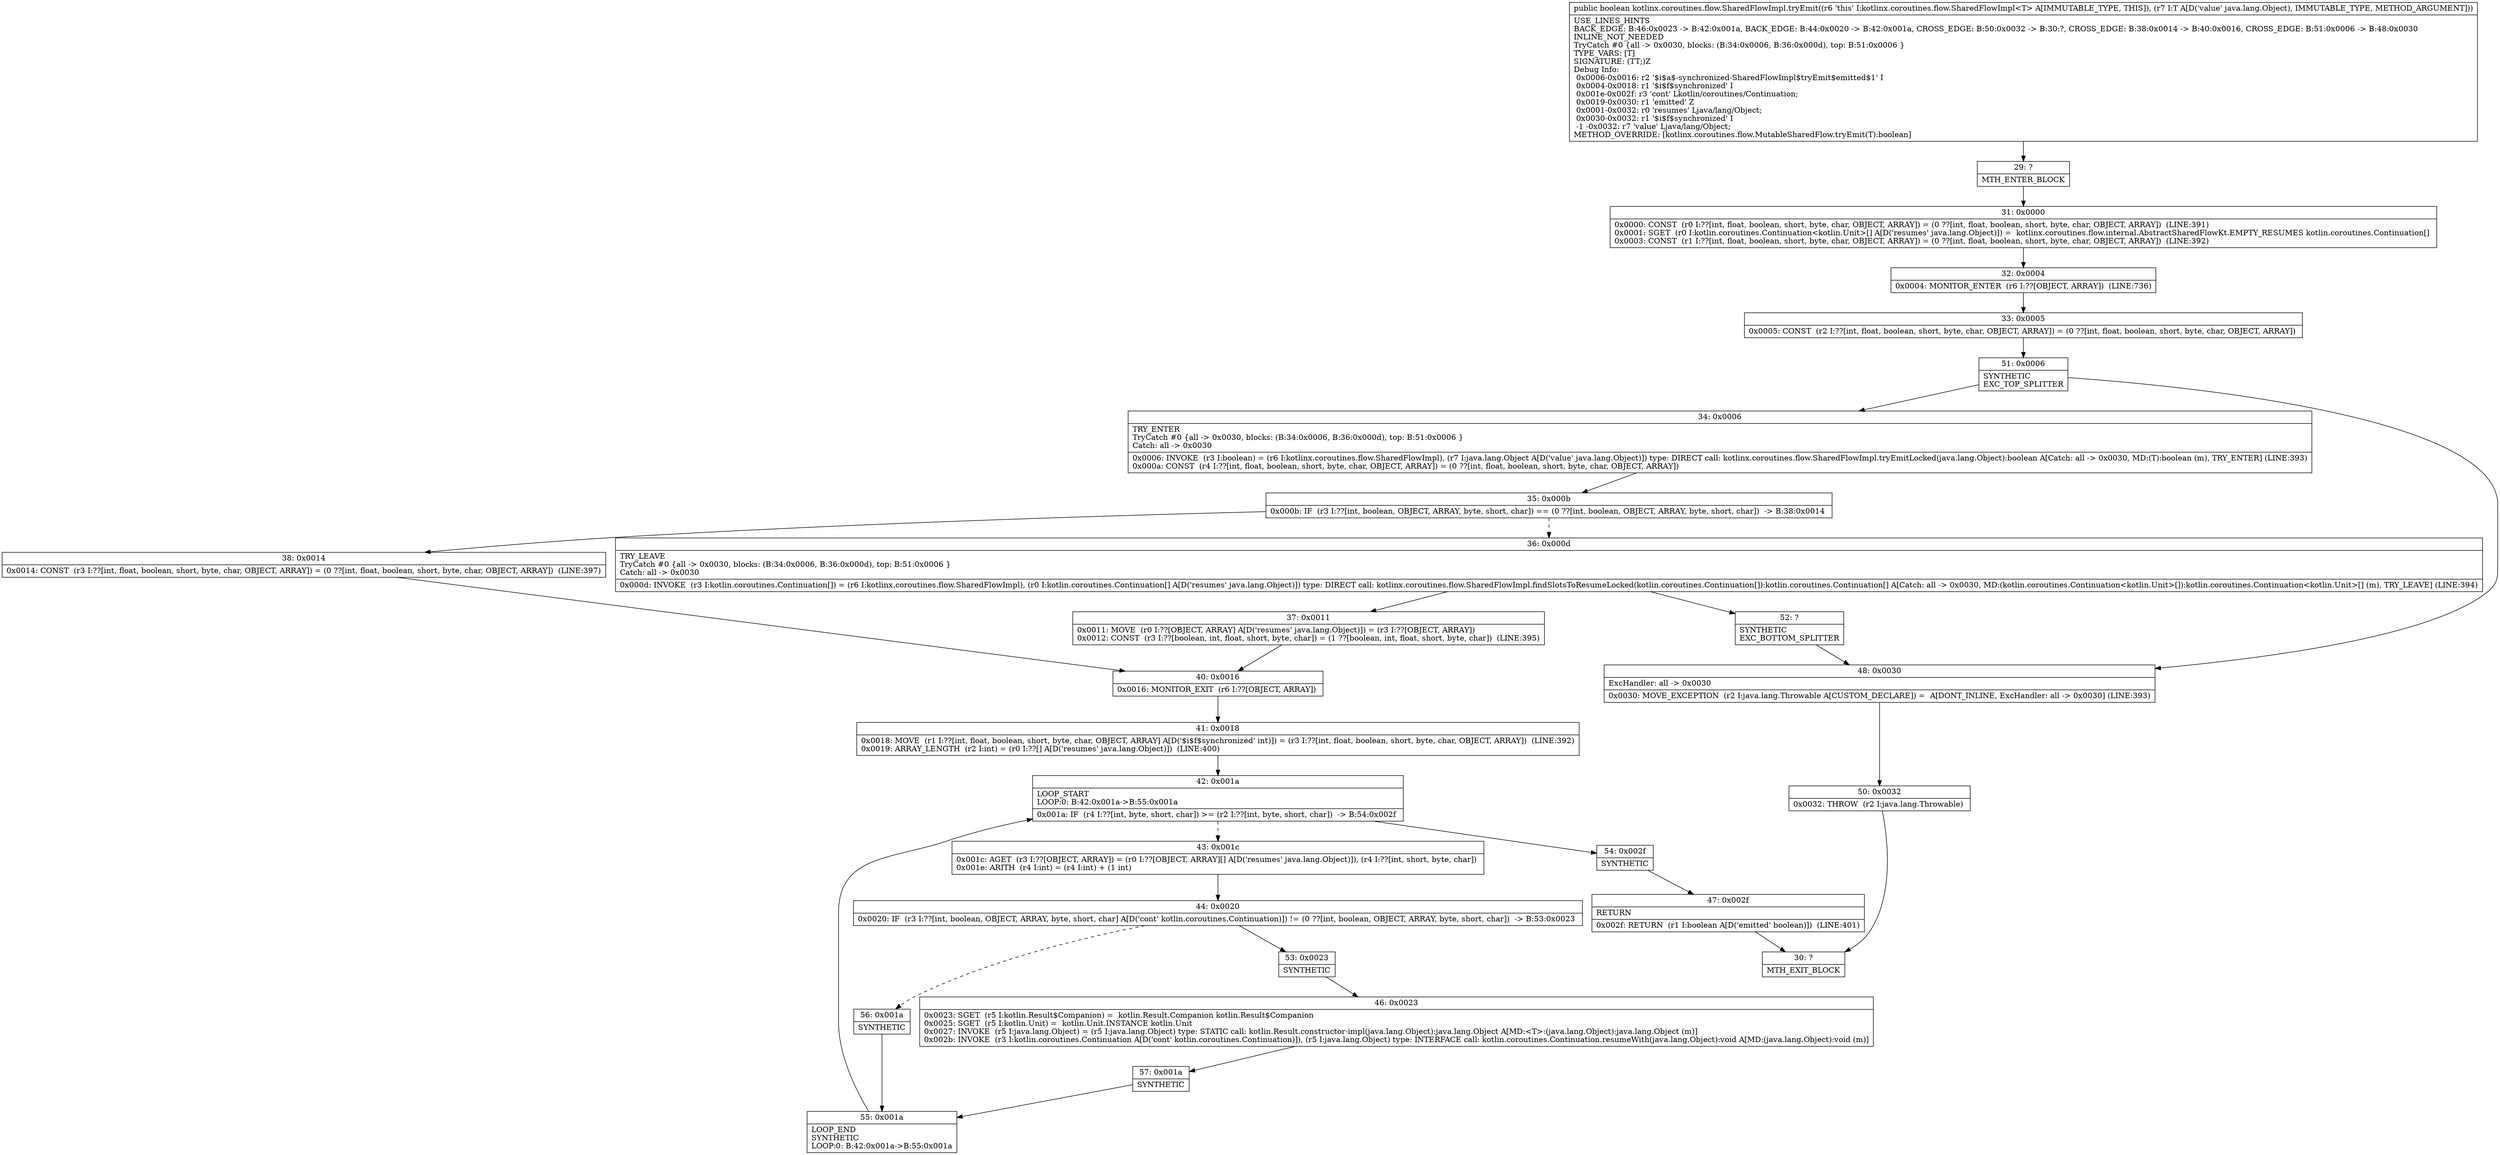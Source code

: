 digraph "CFG forkotlinx.coroutines.flow.SharedFlowImpl.tryEmit(Ljava\/lang\/Object;)Z" {
Node_29 [shape=record,label="{29\:\ ?|MTH_ENTER_BLOCK\l}"];
Node_31 [shape=record,label="{31\:\ 0x0000|0x0000: CONST  (r0 I:??[int, float, boolean, short, byte, char, OBJECT, ARRAY]) = (0 ??[int, float, boolean, short, byte, char, OBJECT, ARRAY])  (LINE:391)\l0x0001: SGET  (r0 I:kotlin.coroutines.Continuation\<kotlin.Unit\>[] A[D('resumes' java.lang.Object)]) =  kotlinx.coroutines.flow.internal.AbstractSharedFlowKt.EMPTY_RESUMES kotlin.coroutines.Continuation[] \l0x0003: CONST  (r1 I:??[int, float, boolean, short, byte, char, OBJECT, ARRAY]) = (0 ??[int, float, boolean, short, byte, char, OBJECT, ARRAY])  (LINE:392)\l}"];
Node_32 [shape=record,label="{32\:\ 0x0004|0x0004: MONITOR_ENTER  (r6 I:??[OBJECT, ARRAY])  (LINE:736)\l}"];
Node_33 [shape=record,label="{33\:\ 0x0005|0x0005: CONST  (r2 I:??[int, float, boolean, short, byte, char, OBJECT, ARRAY]) = (0 ??[int, float, boolean, short, byte, char, OBJECT, ARRAY]) \l}"];
Node_51 [shape=record,label="{51\:\ 0x0006|SYNTHETIC\lEXC_TOP_SPLITTER\l}"];
Node_34 [shape=record,label="{34\:\ 0x0006|TRY_ENTER\lTryCatch #0 \{all \-\> 0x0030, blocks: (B:34:0x0006, B:36:0x000d), top: B:51:0x0006 \}\lCatch: all \-\> 0x0030\l|0x0006: INVOKE  (r3 I:boolean) = (r6 I:kotlinx.coroutines.flow.SharedFlowImpl), (r7 I:java.lang.Object A[D('value' java.lang.Object)]) type: DIRECT call: kotlinx.coroutines.flow.SharedFlowImpl.tryEmitLocked(java.lang.Object):boolean A[Catch: all \-\> 0x0030, MD:(T):boolean (m), TRY_ENTER] (LINE:393)\l0x000a: CONST  (r4 I:??[int, float, boolean, short, byte, char, OBJECT, ARRAY]) = (0 ??[int, float, boolean, short, byte, char, OBJECT, ARRAY]) \l}"];
Node_35 [shape=record,label="{35\:\ 0x000b|0x000b: IF  (r3 I:??[int, boolean, OBJECT, ARRAY, byte, short, char]) == (0 ??[int, boolean, OBJECT, ARRAY, byte, short, char])  \-\> B:38:0x0014 \l}"];
Node_36 [shape=record,label="{36\:\ 0x000d|TRY_LEAVE\lTryCatch #0 \{all \-\> 0x0030, blocks: (B:34:0x0006, B:36:0x000d), top: B:51:0x0006 \}\lCatch: all \-\> 0x0030\l|0x000d: INVOKE  (r3 I:kotlin.coroutines.Continuation[]) = (r6 I:kotlinx.coroutines.flow.SharedFlowImpl), (r0 I:kotlin.coroutines.Continuation[] A[D('resumes' java.lang.Object)]) type: DIRECT call: kotlinx.coroutines.flow.SharedFlowImpl.findSlotsToResumeLocked(kotlin.coroutines.Continuation[]):kotlin.coroutines.Continuation[] A[Catch: all \-\> 0x0030, MD:(kotlin.coroutines.Continuation\<kotlin.Unit\>[]):kotlin.coroutines.Continuation\<kotlin.Unit\>[] (m), TRY_LEAVE] (LINE:394)\l}"];
Node_37 [shape=record,label="{37\:\ 0x0011|0x0011: MOVE  (r0 I:??[OBJECT, ARRAY] A[D('resumes' java.lang.Object)]) = (r3 I:??[OBJECT, ARRAY]) \l0x0012: CONST  (r3 I:??[boolean, int, float, short, byte, char]) = (1 ??[boolean, int, float, short, byte, char])  (LINE:395)\l}"];
Node_40 [shape=record,label="{40\:\ 0x0016|0x0016: MONITOR_EXIT  (r6 I:??[OBJECT, ARRAY]) \l}"];
Node_41 [shape=record,label="{41\:\ 0x0018|0x0018: MOVE  (r1 I:??[int, float, boolean, short, byte, char, OBJECT, ARRAY] A[D('$i$f$synchronized' int)]) = (r3 I:??[int, float, boolean, short, byte, char, OBJECT, ARRAY])  (LINE:392)\l0x0019: ARRAY_LENGTH  (r2 I:int) = (r0 I:??[] A[D('resumes' java.lang.Object)])  (LINE:400)\l}"];
Node_42 [shape=record,label="{42\:\ 0x001a|LOOP_START\lLOOP:0: B:42:0x001a\-\>B:55:0x001a\l|0x001a: IF  (r4 I:??[int, byte, short, char]) \>= (r2 I:??[int, byte, short, char])  \-\> B:54:0x002f \l}"];
Node_43 [shape=record,label="{43\:\ 0x001c|0x001c: AGET  (r3 I:??[OBJECT, ARRAY]) = (r0 I:??[OBJECT, ARRAY][] A[D('resumes' java.lang.Object)]), (r4 I:??[int, short, byte, char]) \l0x001e: ARITH  (r4 I:int) = (r4 I:int) + (1 int) \l}"];
Node_44 [shape=record,label="{44\:\ 0x0020|0x0020: IF  (r3 I:??[int, boolean, OBJECT, ARRAY, byte, short, char] A[D('cont' kotlin.coroutines.Continuation)]) != (0 ??[int, boolean, OBJECT, ARRAY, byte, short, char])  \-\> B:53:0x0023 \l}"];
Node_53 [shape=record,label="{53\:\ 0x0023|SYNTHETIC\l}"];
Node_46 [shape=record,label="{46\:\ 0x0023|0x0023: SGET  (r5 I:kotlin.Result$Companion) =  kotlin.Result.Companion kotlin.Result$Companion \l0x0025: SGET  (r5 I:kotlin.Unit) =  kotlin.Unit.INSTANCE kotlin.Unit \l0x0027: INVOKE  (r5 I:java.lang.Object) = (r5 I:java.lang.Object) type: STATIC call: kotlin.Result.constructor\-impl(java.lang.Object):java.lang.Object A[MD:\<T\>:(java.lang.Object):java.lang.Object (m)]\l0x002b: INVOKE  (r3 I:kotlin.coroutines.Continuation A[D('cont' kotlin.coroutines.Continuation)]), (r5 I:java.lang.Object) type: INTERFACE call: kotlin.coroutines.Continuation.resumeWith(java.lang.Object):void A[MD:(java.lang.Object):void (m)]\l}"];
Node_57 [shape=record,label="{57\:\ 0x001a|SYNTHETIC\l}"];
Node_55 [shape=record,label="{55\:\ 0x001a|LOOP_END\lSYNTHETIC\lLOOP:0: B:42:0x001a\-\>B:55:0x001a\l}"];
Node_56 [shape=record,label="{56\:\ 0x001a|SYNTHETIC\l}"];
Node_54 [shape=record,label="{54\:\ 0x002f|SYNTHETIC\l}"];
Node_47 [shape=record,label="{47\:\ 0x002f|RETURN\l|0x002f: RETURN  (r1 I:boolean A[D('emitted' boolean)])  (LINE:401)\l}"];
Node_30 [shape=record,label="{30\:\ ?|MTH_EXIT_BLOCK\l}"];
Node_52 [shape=record,label="{52\:\ ?|SYNTHETIC\lEXC_BOTTOM_SPLITTER\l}"];
Node_38 [shape=record,label="{38\:\ 0x0014|0x0014: CONST  (r3 I:??[int, float, boolean, short, byte, char, OBJECT, ARRAY]) = (0 ??[int, float, boolean, short, byte, char, OBJECT, ARRAY])  (LINE:397)\l}"];
Node_48 [shape=record,label="{48\:\ 0x0030|ExcHandler: all \-\> 0x0030\l|0x0030: MOVE_EXCEPTION  (r2 I:java.lang.Throwable A[CUSTOM_DECLARE]) =  A[DONT_INLINE, ExcHandler: all \-\> 0x0030] (LINE:393)\l}"];
Node_50 [shape=record,label="{50\:\ 0x0032|0x0032: THROW  (r2 I:java.lang.Throwable) \l}"];
MethodNode[shape=record,label="{public boolean kotlinx.coroutines.flow.SharedFlowImpl.tryEmit((r6 'this' I:kotlinx.coroutines.flow.SharedFlowImpl\<T\> A[IMMUTABLE_TYPE, THIS]), (r7 I:T A[D('value' java.lang.Object), IMMUTABLE_TYPE, METHOD_ARGUMENT]))  | USE_LINES_HINTS\lBACK_EDGE: B:46:0x0023 \-\> B:42:0x001a, BACK_EDGE: B:44:0x0020 \-\> B:42:0x001a, CROSS_EDGE: B:50:0x0032 \-\> B:30:?, CROSS_EDGE: B:38:0x0014 \-\> B:40:0x0016, CROSS_EDGE: B:51:0x0006 \-\> B:48:0x0030\lINLINE_NOT_NEEDED\lTryCatch #0 \{all \-\> 0x0030, blocks: (B:34:0x0006, B:36:0x000d), top: B:51:0x0006 \}\lTYPE_VARS: [T]\lSIGNATURE: (TT;)Z\lDebug Info:\l  0x0006\-0x0016: r2 '$i$a$\-synchronized\-SharedFlowImpl$tryEmit$emitted$1' I\l  0x0004\-0x0018: r1 '$i$f$synchronized' I\l  0x001e\-0x002f: r3 'cont' Lkotlin\/coroutines\/Continuation;\l  0x0019\-0x0030: r1 'emitted' Z\l  0x0001\-0x0032: r0 'resumes' Ljava\/lang\/Object;\l  0x0030\-0x0032: r1 '$i$f$synchronized' I\l  \-1 \-0x0032: r7 'value' Ljava\/lang\/Object;\lMETHOD_OVERRIDE: [kotlinx.coroutines.flow.MutableSharedFlow.tryEmit(T):boolean]\l}"];
MethodNode -> Node_29;Node_29 -> Node_31;
Node_31 -> Node_32;
Node_32 -> Node_33;
Node_33 -> Node_51;
Node_51 -> Node_34;
Node_51 -> Node_48;
Node_34 -> Node_35;
Node_35 -> Node_36[style=dashed];
Node_35 -> Node_38;
Node_36 -> Node_37;
Node_36 -> Node_52;
Node_37 -> Node_40;
Node_40 -> Node_41;
Node_41 -> Node_42;
Node_42 -> Node_43[style=dashed];
Node_42 -> Node_54;
Node_43 -> Node_44;
Node_44 -> Node_53;
Node_44 -> Node_56[style=dashed];
Node_53 -> Node_46;
Node_46 -> Node_57;
Node_57 -> Node_55;
Node_55 -> Node_42;
Node_56 -> Node_55;
Node_54 -> Node_47;
Node_47 -> Node_30;
Node_52 -> Node_48;
Node_38 -> Node_40;
Node_48 -> Node_50;
Node_50 -> Node_30;
}

